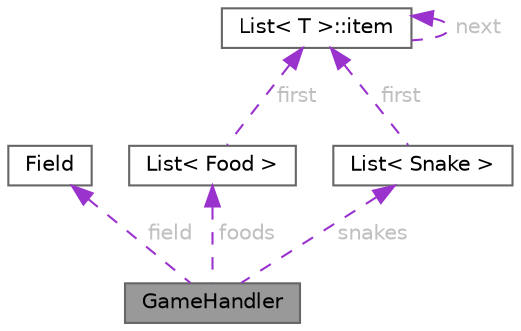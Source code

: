 digraph "GameHandler"
{
 // LATEX_PDF_SIZE
  bgcolor="transparent";
  edge [fontname=Helvetica,fontsize=10,labelfontname=Helvetica,labelfontsize=10];
  node [fontname=Helvetica,fontsize=10,shape=box,height=0.2,width=0.4];
  Node1 [id="Node000001",label="GameHandler",height=0.2,width=0.4,color="gray40", fillcolor="grey60", style="filled", fontcolor="black",tooltip="GameHandler класс реализует основную логику игры"];
  Node2 -> Node1 [id="edge1_Node000001_Node000002",dir="back",color="darkorchid3",style="dashed",tooltip=" ",label=" field",fontcolor="grey" ];
  Node2 [id="Node000002",label="Field",height=0.2,width=0.4,color="gray40", fillcolor="white", style="filled",URL="$class_field.html",tooltip="Класс, представляющий игровое поле."];
  Node3 -> Node1 [id="edge2_Node000001_Node000003",dir="back",color="darkorchid3",style="dashed",tooltip=" ",label=" foods",fontcolor="grey" ];
  Node3 [id="Node000003",label="List\< Food \>",height=0.2,width=0.4,color="gray40", fillcolor="white", style="filled",URL="$class_list.html",tooltip=" "];
  Node4 -> Node3 [id="edge3_Node000003_Node000004",dir="back",color="darkorchid3",style="dashed",tooltip=" ",label=" first",fontcolor="grey" ];
  Node4 [id="Node000004",label="List\< T \>::item",height=0.2,width=0.4,color="gray40", fillcolor="white", style="filled",URL="$struct_list_1_1item.html",tooltip=" "];
  Node4 -> Node4 [id="edge4_Node000004_Node000004",dir="back",color="darkorchid3",style="dashed",tooltip=" ",label=" next",fontcolor="grey" ];
  Node5 -> Node1 [id="edge5_Node000001_Node000005",dir="back",color="darkorchid3",style="dashed",tooltip=" ",label=" snakes",fontcolor="grey" ];
  Node5 [id="Node000005",label="List\< Snake \>",height=0.2,width=0.4,color="gray40", fillcolor="white", style="filled",URL="$class_list.html",tooltip=" "];
  Node4 -> Node5 [id="edge6_Node000005_Node000004",dir="back",color="darkorchid3",style="dashed",tooltip=" ",label=" first",fontcolor="grey" ];
}
